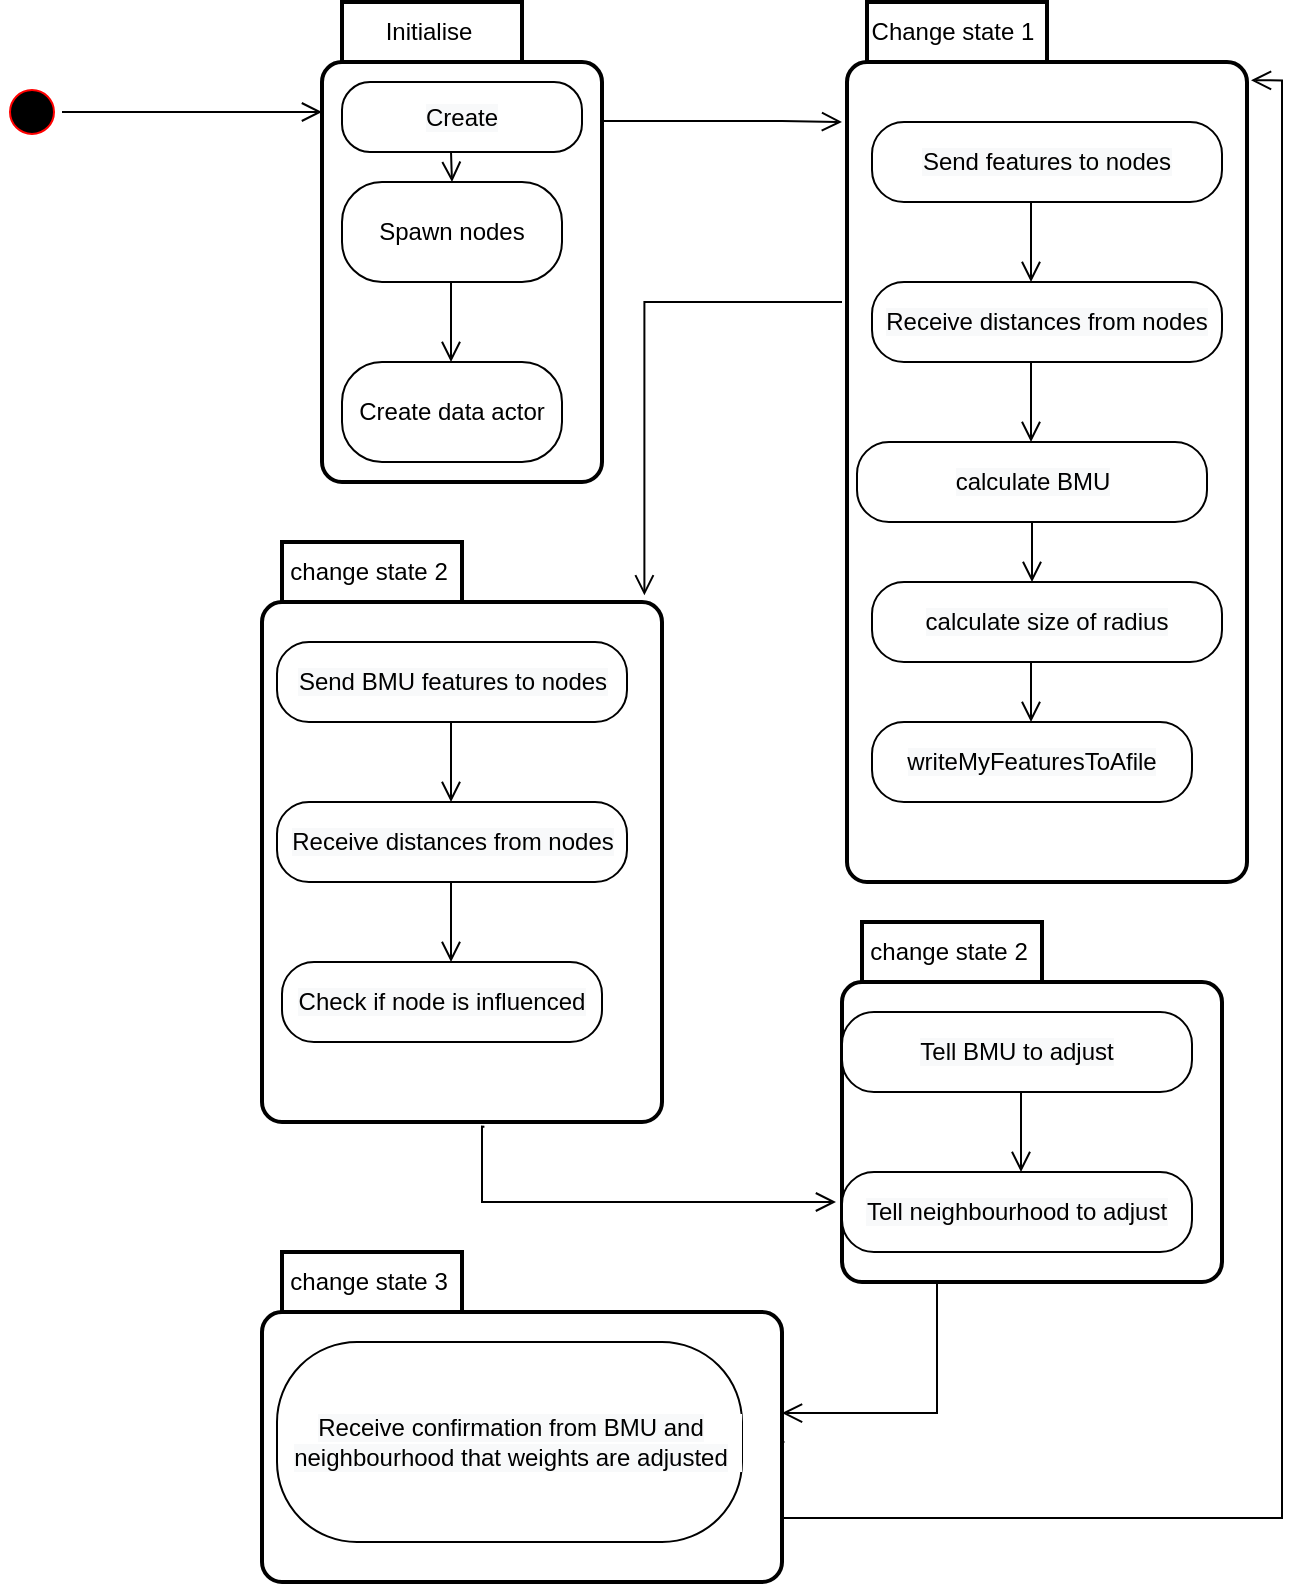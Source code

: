 <mxfile version="15.8.3" type="github">
  <diagram id="39YjE3SLRDVz2EWh9CO7" name="Page-1">
    <mxGraphModel dx="1038" dy="537" grid="1" gridSize="10" guides="1" tooltips="1" connect="1" arrows="1" fold="1" page="1" pageScale="1" pageWidth="827" pageHeight="1169" math="0" shadow="0">
      <root>
        <mxCell id="0" />
        <mxCell id="1" parent="0" />
        <mxCell id="mlNa0WtkvahHxnJr3UIz-1" value="" style="edgeStyle=orthogonalEdgeStyle;html=1;verticalAlign=bottom;endArrow=open;endSize=8;strokeColor=#000000;rounded=0;" edge="1" parent="1">
          <mxGeometry relative="1" as="geometry">
            <mxPoint x="200" y="135" as="targetPoint" />
            <mxPoint x="70" y="135" as="sourcePoint" />
          </mxGeometry>
        </mxCell>
        <mxCell id="mlNa0WtkvahHxnJr3UIz-2" value="Initialise" style="shape=folder;align=center;verticalAlign=middle;fontStyle=0;tabWidth=100;tabHeight=30;tabPosition=left;html=1;boundedLbl=1;labelInHeader=1;rounded=1;absoluteArcSize=1;arcSize=10;strokeWidth=2;" vertex="1" parent="1">
          <mxGeometry x="200" y="80" width="140" height="240" as="geometry" />
        </mxCell>
        <mxCell id="mlNa0WtkvahHxnJr3UIz-4" value="" style="edgeStyle=orthogonalEdgeStyle;html=1;verticalAlign=bottom;endArrow=open;endSize=8;strokeColor=#000000;rounded=0;" edge="1" parent="1">
          <mxGeometry relative="1" as="geometry">
            <mxPoint x="460" y="140" as="targetPoint" />
            <mxPoint x="340" y="139.5" as="sourcePoint" />
            <Array as="points">
              <mxPoint x="430" y="140" />
              <mxPoint x="430" y="140" />
            </Array>
          </mxGeometry>
        </mxCell>
        <mxCell id="mlNa0WtkvahHxnJr3UIz-5" value="Change state 1" style="shape=folder;align=center;verticalAlign=middle;fontStyle=0;tabWidth=100;tabHeight=30;tabPosition=left;html=1;boundedLbl=1;labelInHeader=1;rounded=1;absoluteArcSize=1;arcSize=10;strokeWidth=2;" vertex="1" parent="1">
          <mxGeometry x="462.5" y="80" width="200" height="440" as="geometry" />
        </mxCell>
        <mxCell id="mlNa0WtkvahHxnJr3UIz-6" value="&lt;span style=&quot;background-color: rgb(248 , 249 , 250)&quot;&gt;Send features to nodes&lt;/span&gt;" style="rounded=1;whiteSpace=wrap;html=1;arcSize=40;fontColor=#000000;fillColor=#FFFFFF;strokeColor=#000000;labelBackgroundColor=default;" vertex="1" parent="1">
          <mxGeometry x="475" y="140" width="175" height="40" as="geometry" />
        </mxCell>
        <mxCell id="mlNa0WtkvahHxnJr3UIz-7" value="&lt;span style=&quot;background-color: rgb(248 , 249 , 250)&quot;&gt;Receive distances from nodes&lt;/span&gt;" style="rounded=1;whiteSpace=wrap;html=1;arcSize=40;fontColor=#000000;fillColor=#FFFFFF;strokeColor=#000000;labelBackgroundColor=default;" vertex="1" parent="1">
          <mxGeometry x="475" y="220" width="175" height="40" as="geometry" />
        </mxCell>
        <mxCell id="mlNa0WtkvahHxnJr3UIz-8" value="&lt;span style=&quot;background-color: rgb(248 , 249 , 250)&quot;&gt;writeMyFeaturesToAfile&lt;/span&gt;" style="rounded=1;whiteSpace=wrap;html=1;arcSize=40;fontColor=#000000;fillColor=#FFFFFF;strokeColor=#000000;labelBackgroundColor=default;" vertex="1" parent="1">
          <mxGeometry x="475" y="440" width="160" height="40" as="geometry" />
        </mxCell>
        <mxCell id="mlNa0WtkvahHxnJr3UIz-9" value="" style="edgeStyle=orthogonalEdgeStyle;html=1;verticalAlign=bottom;endArrow=open;endSize=8;strokeColor=#000000;rounded=0;" edge="1" parent="1">
          <mxGeometry relative="1" as="geometry">
            <mxPoint x="554.5" y="220" as="targetPoint" />
            <mxPoint x="554.5" y="180" as="sourcePoint" />
            <Array as="points">
              <mxPoint x="554.5" y="220" />
            </Array>
          </mxGeometry>
        </mxCell>
        <mxCell id="mlNa0WtkvahHxnJr3UIz-12" value="" style="ellipse;html=1;shape=startState;fillColor=#000000;strokeColor=#ff0000;" vertex="1" parent="1">
          <mxGeometry x="40" y="120" width="30" height="30" as="geometry" />
        </mxCell>
        <mxCell id="mlNa0WtkvahHxnJr3UIz-13" value="&lt;span style=&quot;background-color: rgb(248 , 249 , 250)&quot;&gt;Create&lt;/span&gt;" style="rounded=1;whiteSpace=wrap;html=1;arcSize=40;fontColor=#000000;fillColor=#FFFFFF;strokeColor=#000000;labelBackgroundColor=default;" vertex="1" parent="1">
          <mxGeometry x="210" y="120" width="120" height="35" as="geometry" />
        </mxCell>
        <mxCell id="mlNa0WtkvahHxnJr3UIz-14" value="Spawn nodes" style="rounded=1;whiteSpace=wrap;html=1;arcSize=40;fontColor=#000000;fillColor=#FFFFFF;strokeColor=#000000;labelBackgroundColor=default;" vertex="1" parent="1">
          <mxGeometry x="210" y="170" width="110" height="50" as="geometry" />
        </mxCell>
        <mxCell id="mlNa0WtkvahHxnJr3UIz-15" value="Create data actor" style="rounded=1;whiteSpace=wrap;html=1;arcSize=40;fontColor=#000000;fillColor=#FFFFFF;strokeColor=#000000;labelBackgroundColor=default;" vertex="1" parent="1">
          <mxGeometry x="210" y="260" width="110" height="50" as="geometry" />
        </mxCell>
        <mxCell id="mlNa0WtkvahHxnJr3UIz-16" value="" style="edgeStyle=orthogonalEdgeStyle;html=1;verticalAlign=bottom;endArrow=open;endSize=8;strokeColor=#000000;rounded=0;entryX=0.5;entryY=0;entryDx=0;entryDy=0;" edge="1" parent="1" target="mlNa0WtkvahHxnJr3UIz-14">
          <mxGeometry relative="1" as="geometry">
            <mxPoint x="264.5" y="195" as="targetPoint" />
            <mxPoint x="264.5" y="155" as="sourcePoint" />
            <Array as="points" />
          </mxGeometry>
        </mxCell>
        <mxCell id="mlNa0WtkvahHxnJr3UIz-21" value="" style="edgeStyle=orthogonalEdgeStyle;html=1;verticalAlign=bottom;endArrow=open;endSize=8;strokeColor=#000000;rounded=0;" edge="1" parent="1">
          <mxGeometry relative="1" as="geometry">
            <mxPoint x="264.5" y="260" as="targetPoint" />
            <mxPoint x="264.5" y="220" as="sourcePoint" />
            <Array as="points">
              <mxPoint x="264.5" y="260" />
            </Array>
          </mxGeometry>
        </mxCell>
        <mxCell id="mlNa0WtkvahHxnJr3UIz-22" value="" style="edgeStyle=orthogonalEdgeStyle;html=1;verticalAlign=bottom;endArrow=open;endSize=8;strokeColor=#000000;rounded=0;" edge="1" parent="1">
          <mxGeometry relative="1" as="geometry">
            <mxPoint x="554.5" y="300" as="targetPoint" />
            <mxPoint x="554.5" y="260" as="sourcePoint" />
            <Array as="points">
              <mxPoint x="554.5" y="300" />
            </Array>
          </mxGeometry>
        </mxCell>
        <mxCell id="mlNa0WtkvahHxnJr3UIz-28" value="change state 2" style="shape=folder;align=center;verticalAlign=middle;fontStyle=0;tabWidth=100;tabHeight=30;tabPosition=left;html=1;boundedLbl=1;labelInHeader=1;rounded=1;absoluteArcSize=1;arcSize=10;strokeWidth=2;" vertex="1" parent="1">
          <mxGeometry x="170" y="350" width="200" height="290" as="geometry" />
        </mxCell>
        <mxCell id="mlNa0WtkvahHxnJr3UIz-29" value="&lt;span style=&quot;background-color: rgb(248 , 249 , 250)&quot;&gt;Send BMU features to nodes&lt;/span&gt;" style="rounded=1;whiteSpace=wrap;html=1;arcSize=40;fontColor=#000000;fillColor=#FFFFFF;strokeColor=#000000;labelBackgroundColor=default;" vertex="1" parent="1">
          <mxGeometry x="177.5" y="400" width="175" height="40" as="geometry" />
        </mxCell>
        <mxCell id="mlNa0WtkvahHxnJr3UIz-30" value="&lt;span style=&quot;background-color: rgb(248 , 249 , 250)&quot;&gt;Receive distances from nodes&lt;/span&gt;" style="rounded=1;whiteSpace=wrap;html=1;arcSize=40;fontColor=#000000;fillColor=#FFFFFF;strokeColor=#000000;labelBackgroundColor=default;" vertex="1" parent="1">
          <mxGeometry x="177.5" y="480" width="175" height="40" as="geometry" />
        </mxCell>
        <mxCell id="mlNa0WtkvahHxnJr3UIz-31" value="&lt;span style=&quot;background-color: rgb(248 , 249 , 250)&quot;&gt;Check if node is influenced&lt;/span&gt;" style="rounded=1;whiteSpace=wrap;html=1;arcSize=40;fontColor=#000000;fillColor=#FFFFFF;strokeColor=#000000;labelBackgroundColor=default;" vertex="1" parent="1">
          <mxGeometry x="180" y="560" width="160" height="40" as="geometry" />
        </mxCell>
        <mxCell id="mlNa0WtkvahHxnJr3UIz-32" value="" style="edgeStyle=orthogonalEdgeStyle;html=1;verticalAlign=bottom;endArrow=open;endSize=8;strokeColor=#000000;rounded=0;" edge="1" parent="1">
          <mxGeometry relative="1" as="geometry">
            <mxPoint x="264.5" y="480" as="targetPoint" />
            <mxPoint x="264.5" y="440" as="sourcePoint" />
            <Array as="points">
              <mxPoint x="264.5" y="480" />
            </Array>
          </mxGeometry>
        </mxCell>
        <mxCell id="mlNa0WtkvahHxnJr3UIz-33" value="" style="edgeStyle=orthogonalEdgeStyle;html=1;verticalAlign=bottom;endArrow=open;endSize=8;strokeColor=#000000;rounded=0;" edge="1" parent="1">
          <mxGeometry relative="1" as="geometry">
            <mxPoint x="264.5" y="560" as="targetPoint" />
            <mxPoint x="264.5" y="520" as="sourcePoint" />
            <Array as="points">
              <mxPoint x="264.5" y="560" />
            </Array>
          </mxGeometry>
        </mxCell>
        <mxCell id="mlNa0WtkvahHxnJr3UIz-34" value="&lt;span style=&quot;background-color: rgb(248 , 249 , 250)&quot;&gt;calculate BMU&lt;/span&gt;" style="rounded=1;whiteSpace=wrap;html=1;arcSize=40;fontColor=#000000;fillColor=#FFFFFF;strokeColor=#000000;labelBackgroundColor=default;" vertex="1" parent="1">
          <mxGeometry x="467.5" y="300" width="175" height="40" as="geometry" />
        </mxCell>
        <mxCell id="mlNa0WtkvahHxnJr3UIz-35" value="&lt;span style=&quot;background-color: rgb(248 , 249 , 250)&quot;&gt;calculate size of radius&lt;/span&gt;" style="rounded=1;whiteSpace=wrap;html=1;arcSize=40;fontColor=#000000;fillColor=#FFFFFF;strokeColor=#000000;labelBackgroundColor=default;" vertex="1" parent="1">
          <mxGeometry x="475" y="370" width="175" height="40" as="geometry" />
        </mxCell>
        <mxCell id="mlNa0WtkvahHxnJr3UIz-36" value="" style="edgeStyle=orthogonalEdgeStyle;html=1;verticalAlign=bottom;endArrow=open;endSize=8;strokeColor=#000000;rounded=0;" edge="1" parent="1">
          <mxGeometry relative="1" as="geometry">
            <mxPoint x="554.5" y="370" as="targetPoint" />
            <mxPoint x="555" y="340" as="sourcePoint" />
            <Array as="points">
              <mxPoint x="554.5" y="370" />
            </Array>
          </mxGeometry>
        </mxCell>
        <mxCell id="mlNa0WtkvahHxnJr3UIz-37" value="" style="edgeStyle=orthogonalEdgeStyle;html=1;verticalAlign=bottom;endArrow=open;endSize=8;strokeColor=#000000;rounded=0;" edge="1" parent="1">
          <mxGeometry relative="1" as="geometry">
            <mxPoint x="554.5" y="440" as="targetPoint" />
            <mxPoint x="554.5" y="410" as="sourcePoint" />
            <Array as="points">
              <mxPoint x="554.5" y="440" />
            </Array>
          </mxGeometry>
        </mxCell>
        <mxCell id="mlNa0WtkvahHxnJr3UIz-38" value="change state 2" style="shape=folder;align=center;verticalAlign=middle;fontStyle=0;tabWidth=100;tabHeight=30;tabPosition=left;html=1;boundedLbl=1;labelInHeader=1;rounded=1;absoluteArcSize=1;arcSize=10;strokeWidth=2;" vertex="1" parent="1">
          <mxGeometry x="460" y="540" width="190" height="180" as="geometry" />
        </mxCell>
        <mxCell id="mlNa0WtkvahHxnJr3UIz-39" value="&lt;span style=&quot;background-color: rgb(248 , 249 , 250)&quot;&gt;Tell BMU to adjust&lt;/span&gt;" style="rounded=1;whiteSpace=wrap;html=1;arcSize=40;fontColor=#000000;fillColor=#FFFFFF;strokeColor=#000000;labelBackgroundColor=default;" vertex="1" parent="1">
          <mxGeometry x="460" y="585" width="175" height="40" as="geometry" />
        </mxCell>
        <mxCell id="mlNa0WtkvahHxnJr3UIz-40" value="" style="edgeStyle=orthogonalEdgeStyle;html=1;verticalAlign=bottom;endArrow=open;endSize=8;strokeColor=#000000;rounded=0;" edge="1" parent="1">
          <mxGeometry relative="1" as="geometry">
            <mxPoint x="549.5" y="665" as="targetPoint" />
            <mxPoint x="549.5" y="625" as="sourcePoint" />
            <Array as="points">
              <mxPoint x="549.5" y="665" />
            </Array>
          </mxGeometry>
        </mxCell>
        <mxCell id="mlNa0WtkvahHxnJr3UIz-41" value="&lt;span style=&quot;background-color: rgb(248 , 249 , 250)&quot;&gt;Tell neighbourhood to adjust&lt;/span&gt;" style="rounded=1;whiteSpace=wrap;html=1;arcSize=40;fontColor=#000000;fillColor=#FFFFFF;strokeColor=#000000;labelBackgroundColor=default;" vertex="1" parent="1">
          <mxGeometry x="460" y="665" width="175" height="40" as="geometry" />
        </mxCell>
        <mxCell id="mlNa0WtkvahHxnJr3UIz-42" value="" style="edgeStyle=orthogonalEdgeStyle;html=1;verticalAlign=bottom;endArrow=open;endSize=8;strokeColor=#000000;rounded=0;entryX=0.956;entryY=0.092;entryDx=0;entryDy=0;entryPerimeter=0;" edge="1" parent="1" target="mlNa0WtkvahHxnJr3UIz-28">
          <mxGeometry relative="1" as="geometry">
            <mxPoint x="470" y="150" as="targetPoint" />
            <mxPoint x="460" y="230" as="sourcePoint" />
            <Array as="points">
              <mxPoint x="400" y="230" />
              <mxPoint x="361" y="230" />
            </Array>
          </mxGeometry>
        </mxCell>
        <mxCell id="mlNa0WtkvahHxnJr3UIz-43" value="" style="edgeStyle=orthogonalEdgeStyle;html=1;verticalAlign=bottom;endArrow=open;endSize=8;strokeColor=#000000;rounded=0;exitX=0.556;exitY=1.008;exitDx=0;exitDy=0;exitPerimeter=0;" edge="1" parent="1" source="mlNa0WtkvahHxnJr3UIz-28">
          <mxGeometry relative="1" as="geometry">
            <mxPoint x="457" y="680" as="targetPoint" />
            <mxPoint x="378.8" y="683.32" as="sourcePoint" />
            <Array as="points">
              <mxPoint x="280" y="642" />
              <mxPoint x="280" y="680" />
            </Array>
          </mxGeometry>
        </mxCell>
        <mxCell id="mlNa0WtkvahHxnJr3UIz-44" value="change state 3" style="shape=folder;align=center;verticalAlign=middle;fontStyle=0;tabWidth=100;tabHeight=30;tabPosition=left;html=1;boundedLbl=1;labelInHeader=1;rounded=1;absoluteArcSize=1;arcSize=10;strokeWidth=2;" vertex="1" parent="1">
          <mxGeometry x="170" y="705" width="260" height="165" as="geometry" />
        </mxCell>
        <mxCell id="mlNa0WtkvahHxnJr3UIz-45" value="&lt;span style=&quot;background-color: rgb(248 , 249 , 250)&quot;&gt;Receive confirmation from BMU and neighbourhood that weights are adjusted&lt;/span&gt;" style="rounded=1;whiteSpace=wrap;html=1;arcSize=40;fontColor=#000000;fillColor=#FFFFFF;strokeColor=#000000;labelBackgroundColor=default;" vertex="1" parent="1">
          <mxGeometry x="177.5" y="750" width="232.5" height="100" as="geometry" />
        </mxCell>
        <mxCell id="mlNa0WtkvahHxnJr3UIz-46" value="" style="edgeStyle=orthogonalEdgeStyle;html=1;verticalAlign=bottom;endArrow=open;endSize=8;strokeColor=#000000;rounded=0;entryX=1;entryY=0.488;entryDx=0;entryDy=0;entryPerimeter=0;exitX=0.25;exitY=1;exitDx=0;exitDy=0;exitPerimeter=0;" edge="1" parent="1" source="mlNa0WtkvahHxnJr3UIz-38" target="mlNa0WtkvahHxnJr3UIz-44">
          <mxGeometry relative="1" as="geometry">
            <mxPoint x="498.1" y="873.34" as="targetPoint" />
            <mxPoint x="540" y="750" as="sourcePoint" />
            <Array as="points">
              <mxPoint x="508" y="786" />
            </Array>
          </mxGeometry>
        </mxCell>
        <mxCell id="mlNa0WtkvahHxnJr3UIz-47" value="" style="edgeStyle=orthogonalEdgeStyle;html=1;verticalAlign=bottom;endArrow=open;endSize=8;strokeColor=#000000;rounded=0;exitX=0.556;exitY=1.008;exitDx=0;exitDy=0;exitPerimeter=0;entryX=1.01;entryY=0.089;entryDx=0;entryDy=0;entryPerimeter=0;" edge="1" parent="1" target="mlNa0WtkvahHxnJr3UIz-5">
          <mxGeometry relative="1" as="geometry">
            <mxPoint x="750" y="120" as="targetPoint" />
            <mxPoint x="431.2" y="800.02" as="sourcePoint" />
            <Array as="points">
              <mxPoint x="430" y="800" />
              <mxPoint x="430" y="838" />
              <mxPoint x="680" y="838" />
              <mxPoint x="680" y="119" />
            </Array>
          </mxGeometry>
        </mxCell>
      </root>
    </mxGraphModel>
  </diagram>
</mxfile>
